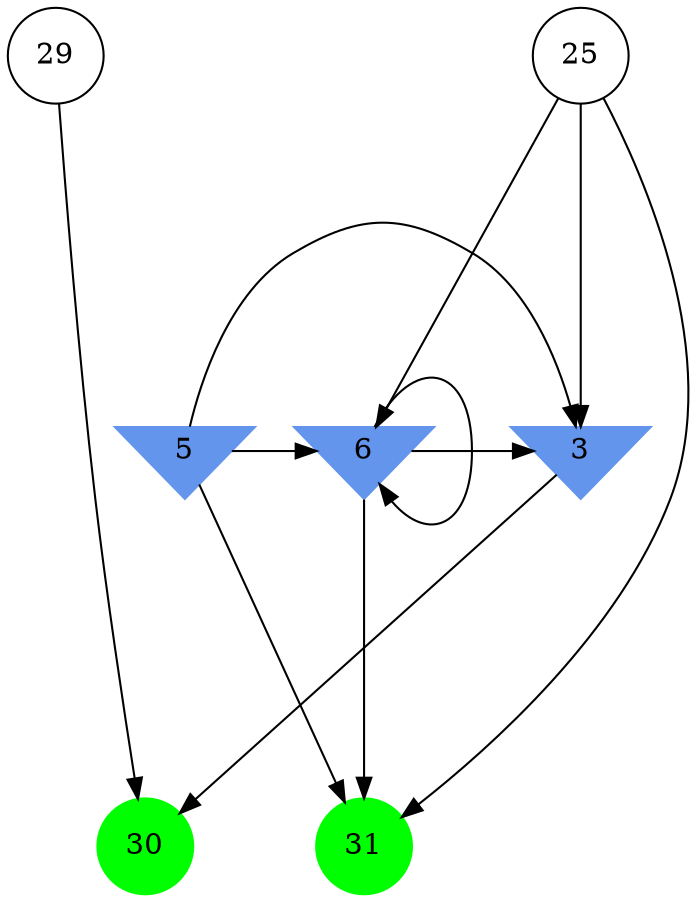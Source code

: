 digraph brain {
	ranksep=2.0;
	3 [shape=invtriangle,style=filled,color=cornflowerblue];
	5 [shape=invtriangle,style=filled,color=cornflowerblue];
	6 [shape=invtriangle,style=filled,color=cornflowerblue];
	25 [shape=circle,color=black];
	29 [shape=circle,color=black];
	30 [shape=circle,style=filled,color=green];
	31 [shape=circle,style=filled,color=green];
	3	->	30;
	29	->	30;
	5	->	6;
	5	->	3;
	5	->	31;
	25	->	6;
	25	->	3;
	25	->	31;
	6	->	6;
	6	->	3;
	6	->	31;
	{ rank=same; 3; 5; 6; }
	{ rank=same; 25; 29; }
	{ rank=same; 30; 31; }
}
